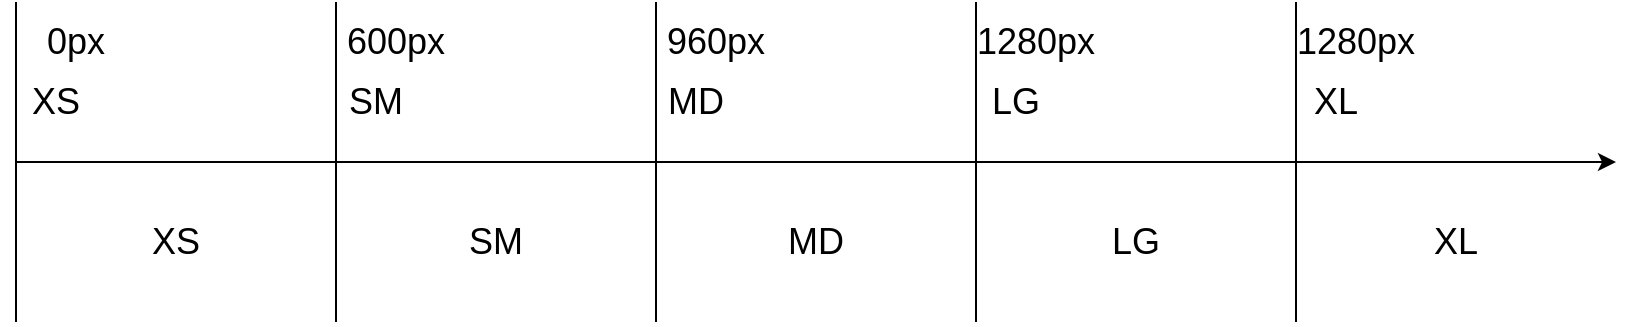 <mxfile version="10.7.5" type="github"><diagram id="9AL6o3JnzHtn1Os2pukM" name="Page-1"><mxGraphModel dx="1162" dy="614" grid="1" gridSize="10" guides="1" tooltips="1" connect="1" arrows="1" fold="1" page="1" pageScale="1" pageWidth="827" pageHeight="1169" math="0" shadow="0"><root><mxCell id="0"/><mxCell id="1" parent="0"/><mxCell id="n-ixLpWcVCyxO92bJprO-1" value="" style="endArrow=none;html=1;" edge="1" parent="1"><mxGeometry width="50" height="50" relative="1" as="geometry"><mxPoint x="80" y="360" as="sourcePoint"/><mxPoint x="80" y="200" as="targetPoint"/></mxGeometry></mxCell><mxCell id="n-ixLpWcVCyxO92bJprO-2" value="" style="endArrow=classic;html=1;" edge="1" parent="1"><mxGeometry width="50" height="50" relative="1" as="geometry"><mxPoint x="80" y="280" as="sourcePoint"/><mxPoint x="880" y="280" as="targetPoint"/></mxGeometry></mxCell><mxCell id="n-ixLpWcVCyxO92bJprO-3" value="" style="endArrow=none;html=1;" edge="1" parent="1"><mxGeometry width="50" height="50" relative="1" as="geometry"><mxPoint x="240" y="360" as="sourcePoint"/><mxPoint x="240" y="200" as="targetPoint"/></mxGeometry></mxCell><mxCell id="n-ixLpWcVCyxO92bJprO-4" value="" style="endArrow=none;html=1;" edge="1" parent="1"><mxGeometry width="50" height="50" relative="1" as="geometry"><mxPoint x="400" y="360" as="sourcePoint"/><mxPoint x="400" y="200" as="targetPoint"/></mxGeometry></mxCell><mxCell id="n-ixLpWcVCyxO92bJprO-5" value="" style="endArrow=none;html=1;" edge="1" parent="1"><mxGeometry width="50" height="50" relative="1" as="geometry"><mxPoint x="560" y="360" as="sourcePoint"/><mxPoint x="560" y="200" as="targetPoint"/></mxGeometry></mxCell><mxCell id="n-ixLpWcVCyxO92bJprO-6" value="" style="endArrow=none;html=1;" edge="1" parent="1"><mxGeometry width="50" height="50" relative="1" as="geometry"><mxPoint x="720" y="360" as="sourcePoint"/><mxPoint x="720" y="200" as="targetPoint"/></mxGeometry></mxCell><mxCell id="n-ixLpWcVCyxO92bJprO-8" value="SM" style="text;html=1;strokeColor=none;fillColor=none;align=center;verticalAlign=middle;whiteSpace=wrap;rounded=0;fontSize=18;" vertex="1" parent="1"><mxGeometry x="300" y="310" width="40" height="20" as="geometry"/></mxCell><mxCell id="n-ixLpWcVCyxO92bJprO-9" value="MD" style="text;html=1;strokeColor=none;fillColor=none;align=center;verticalAlign=middle;whiteSpace=wrap;rounded=0;fontSize=18;" vertex="1" parent="1"><mxGeometry x="460" y="310" width="40" height="20" as="geometry"/></mxCell><mxCell id="n-ixLpWcVCyxO92bJprO-10" value="LG" style="text;html=1;strokeColor=none;fillColor=none;align=center;verticalAlign=middle;whiteSpace=wrap;rounded=0;fontSize=18;" vertex="1" parent="1"><mxGeometry x="620" y="310" width="40" height="20" as="geometry"/></mxCell><mxCell id="n-ixLpWcVCyxO92bJprO-11" value="XL" style="text;html=1;strokeColor=none;fillColor=none;align=center;verticalAlign=middle;whiteSpace=wrap;rounded=0;fontSize=18;" vertex="1" parent="1"><mxGeometry x="780" y="310" width="40" height="20" as="geometry"/></mxCell><mxCell id="n-ixLpWcVCyxO92bJprO-12" value="XS" style="text;html=1;strokeColor=none;fillColor=none;align=center;verticalAlign=middle;whiteSpace=wrap;rounded=0;fontSize=18;" vertex="1" parent="1"><mxGeometry x="140" y="310" width="40" height="20" as="geometry"/></mxCell><mxCell id="n-ixLpWcVCyxO92bJprO-13" value="XS" style="text;html=1;strokeColor=none;fillColor=none;align=center;verticalAlign=middle;whiteSpace=wrap;rounded=0;fontSize=18;" vertex="1" parent="1"><mxGeometry x="80" y="240" width="40" height="20" as="geometry"/></mxCell><mxCell id="n-ixLpWcVCyxO92bJprO-14" value="SM" style="text;html=1;strokeColor=none;fillColor=none;align=center;verticalAlign=middle;whiteSpace=wrap;rounded=0;fontSize=18;" vertex="1" parent="1"><mxGeometry x="240" y="240" width="40" height="20" as="geometry"/></mxCell><mxCell id="n-ixLpWcVCyxO92bJprO-15" value="MD" style="text;html=1;strokeColor=none;fillColor=none;align=center;verticalAlign=middle;whiteSpace=wrap;rounded=0;fontSize=18;" vertex="1" parent="1"><mxGeometry x="400" y="240" width="40" height="20" as="geometry"/></mxCell><mxCell id="n-ixLpWcVCyxO92bJprO-16" value="LG" style="text;html=1;strokeColor=none;fillColor=none;align=center;verticalAlign=middle;whiteSpace=wrap;rounded=0;fontSize=18;" vertex="1" parent="1"><mxGeometry x="560" y="240" width="40" height="20" as="geometry"/></mxCell><mxCell id="n-ixLpWcVCyxO92bJprO-17" value="XL" style="text;html=1;strokeColor=none;fillColor=none;align=center;verticalAlign=middle;whiteSpace=wrap;rounded=0;fontSize=18;" vertex="1" parent="1"><mxGeometry x="720" y="240" width="40" height="20" as="geometry"/></mxCell><mxCell id="n-ixLpWcVCyxO92bJprO-20" value="600px" style="text;html=1;strokeColor=none;fillColor=none;align=center;verticalAlign=middle;whiteSpace=wrap;rounded=0;fontSize=18;" vertex="1" parent="1"><mxGeometry x="250" y="210" width="40" height="20" as="geometry"/></mxCell><mxCell id="n-ixLpWcVCyxO92bJprO-21" value="0px" style="text;html=1;strokeColor=none;fillColor=none;align=center;verticalAlign=middle;whiteSpace=wrap;rounded=0;fontSize=18;" vertex="1" parent="1"><mxGeometry x="90" y="210" width="40" height="20" as="geometry"/></mxCell><mxCell id="n-ixLpWcVCyxO92bJprO-22" value="960px" style="text;html=1;strokeColor=none;fillColor=none;align=center;verticalAlign=middle;whiteSpace=wrap;rounded=0;fontSize=18;" vertex="1" parent="1"><mxGeometry x="410" y="210" width="40" height="20" as="geometry"/></mxCell><mxCell id="n-ixLpWcVCyxO92bJprO-23" value="1280px" style="text;html=1;strokeColor=none;fillColor=none;align=center;verticalAlign=middle;whiteSpace=wrap;rounded=0;fontSize=18;" vertex="1" parent="1"><mxGeometry x="570" y="210" width="40" height="20" as="geometry"/></mxCell><mxCell id="n-ixLpWcVCyxO92bJprO-24" value="1280px" style="text;html=1;strokeColor=none;fillColor=none;align=center;verticalAlign=middle;whiteSpace=wrap;rounded=0;fontSize=18;" vertex="1" parent="1"><mxGeometry x="730" y="210" width="40" height="20" as="geometry"/></mxCell></root></mxGraphModel></diagram></mxfile>